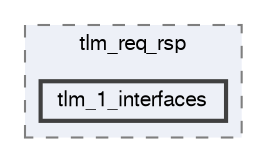 digraph "tlm_core/tlm_1/tlm_req_rsp/tlm_1_interfaces"
{
 // LATEX_PDF_SIZE
  bgcolor="transparent";
  edge [fontname=FreeSans,fontsize=10,labelfontname=FreeSans,labelfontsize=10];
  node [fontname=FreeSans,fontsize=10,shape=box,height=0.2,width=0.4];
  compound=true
  subgraph clusterdir_f5e56409712e0b002f6bb0ff6be3b762 {
    graph [ bgcolor="#edf0f7", pencolor="grey50", label="tlm_req_rsp", fontname=FreeSans,fontsize=10 style="filled,dashed", URL="dir_f5e56409712e0b002f6bb0ff6be3b762.html",tooltip=""]
  dir_7bfea407d87c74d0d6a8a9e31733fb55 [label="tlm_1_interfaces", fillcolor="#edf0f7", color="grey25", style="filled,bold", URL="dir_7bfea407d87c74d0d6a8a9e31733fb55.html",tooltip=""];
  }
}
